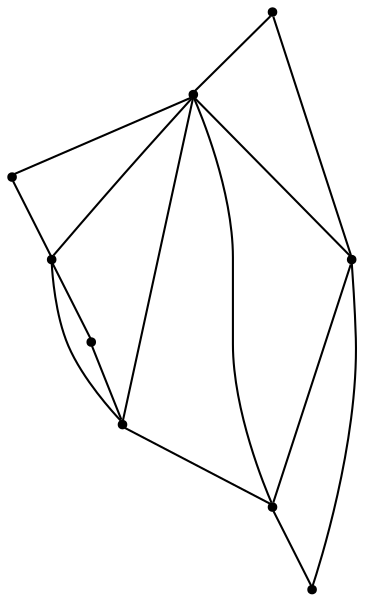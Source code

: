 graph {
  node [shape=point,comment="{\"directed\":false,\"doi\":\"10.1007/978-3-030-35802-0_34\",\"figure\":\"3 (9)\"}"]

  v0 [pos="1004.0380805455839,294.9675399435178"]
  v1 [pos="988.9315073299283,336.46534145131454"]
  v2 [pos="988.9315073299283,253.46973843572113"]
  v3 [pos="907.1945259992237,239.0551838666699"]
  v4 [pos="950.685792489496,358.54780215731506"]
  v5 [pos="878.8066215095132,272.8894031969271"]
  v6 [pos="950.685792489496,231.39160168913043"]
  v7 [pos="907.1945259992236,350.8798960203658"]
  v8 [pos="878.8108183450813,317.04592706643473"]

  v0 -- v1 [id="-1",pos="1004.0380805455839,294.9675399435178 988.9315073299283,336.46534145131454 988.9315073299283,336.46534145131454 988.9315073299283,336.46534145131454"]
  v5 -- v7 [id="-2",pos="878.8066215095132,272.8894031969271 907.1945259992236,350.8798960203658 907.1945259992236,350.8798960203658 907.1945259992236,350.8798960203658"]
  v5 -- v3 [id="-3",pos="878.8066215095132,272.8894031969271 907.1945259992237,239.0551838666699 907.1945259992237,239.0551838666699 907.1945259992237,239.0551838666699"]
  v8 -- v5 [id="-4",pos="878.8108183450813,317.04592706643473 878.8066215095132,272.8894031969271 878.8066215095132,272.8894031969271 878.8066215095132,272.8894031969271"]
  v7 -- v1 [id="-6",pos="907.1945259992236,350.8798960203658 988.9315073299283,336.46534145131454 988.9315073299283,336.46534145131454 988.9315073299283,336.46534145131454"]
  v3 -- v1 [id="-7",pos="907.1945259992237,239.0551838666699 988.9315073299283,336.46534145131454 988.9315073299283,336.46534145131454 988.9315073299283,336.46534145131454"]
  v7 -- v8 [id="-8",pos="907.1945259992236,350.8798960203658 878.8108183450813,317.04592706643473 878.8108183450813,317.04592706643473 878.8108183450813,317.04592706643473"]
  v3 -- v6 [id="-9",pos="907.1945259992237,239.0551838666699 950.685792489496,231.39160168913043 950.685792489496,231.39160168913043 950.685792489496,231.39160168913043"]
  v4 -- v7 [id="-10",pos="950.685792489496,358.54780215731506 907.1945259992236,350.8798960203658 907.1945259992236,350.8798960203658 907.1945259992236,350.8798960203658"]
  v6 -- v2 [id="-11",pos="950.685792489496,231.39160168913043 988.9315073299283,253.46973843572113 988.9315073299283,253.46973843572113 988.9315073299283,253.46973843572113"]
  v1 -- v2 [id="-12",pos="988.9315073299283,336.46534145131454 988.9315073299283,253.46973843572113 988.9315073299283,253.46973843572113 988.9315073299283,253.46973843572113"]
  v1 -- v5 [id="-13",pos="988.9315073299283,336.46534145131454 878.8066215095132,272.8894031969271 878.8066215095132,272.8894031969271 878.8066215095132,272.8894031969271"]
  v1 -- v4 [id="-14",pos="988.9315073299283,336.46534145131454 950.685792489496,358.54780215731506 950.685792489496,358.54780215731506 950.685792489496,358.54780215731506"]
  v2 -- v3 [id="-15",pos="988.9315073299283,253.46973843572113 907.1945259992237,239.0551838666699 907.1945259992237,239.0551838666699 907.1945259992237,239.0551838666699"]
  v2 -- v0 [id="-16",pos="988.9315073299283,253.46973843572113 1004.0380805455839,294.9675399435178 1004.0380805455839,294.9675399435178 1004.0380805455839,294.9675399435178"]
}